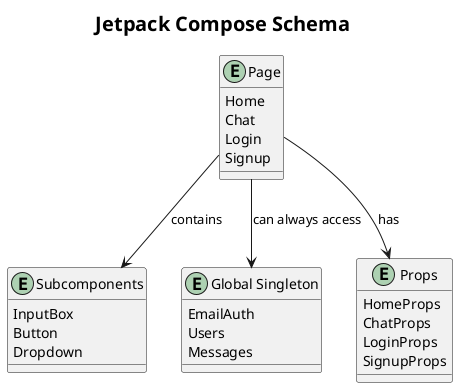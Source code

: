 @startuml

skinparam titleBorderRoundCorner 15
skinparam titleBorderThickness 2
skinparam titleFontSize 20

title Jetpack Compose Schema

entity "Page" {
    Home
    Chat
    Login
    Signup
}

entity "Subcomponents" {
    InputBox
    Button
    Dropdown
}

entity "Global Singleton" {
    EmailAuth
    Users
    Messages
}

entity "Props" {
    HomeProps
    ChatProps
    LoginProps
    SignupProps
}

"Page" --> "Global Singleton" : can always access
"Page" --> "Subcomponents" : contains
"Page" --> "Props" : has
@enduml